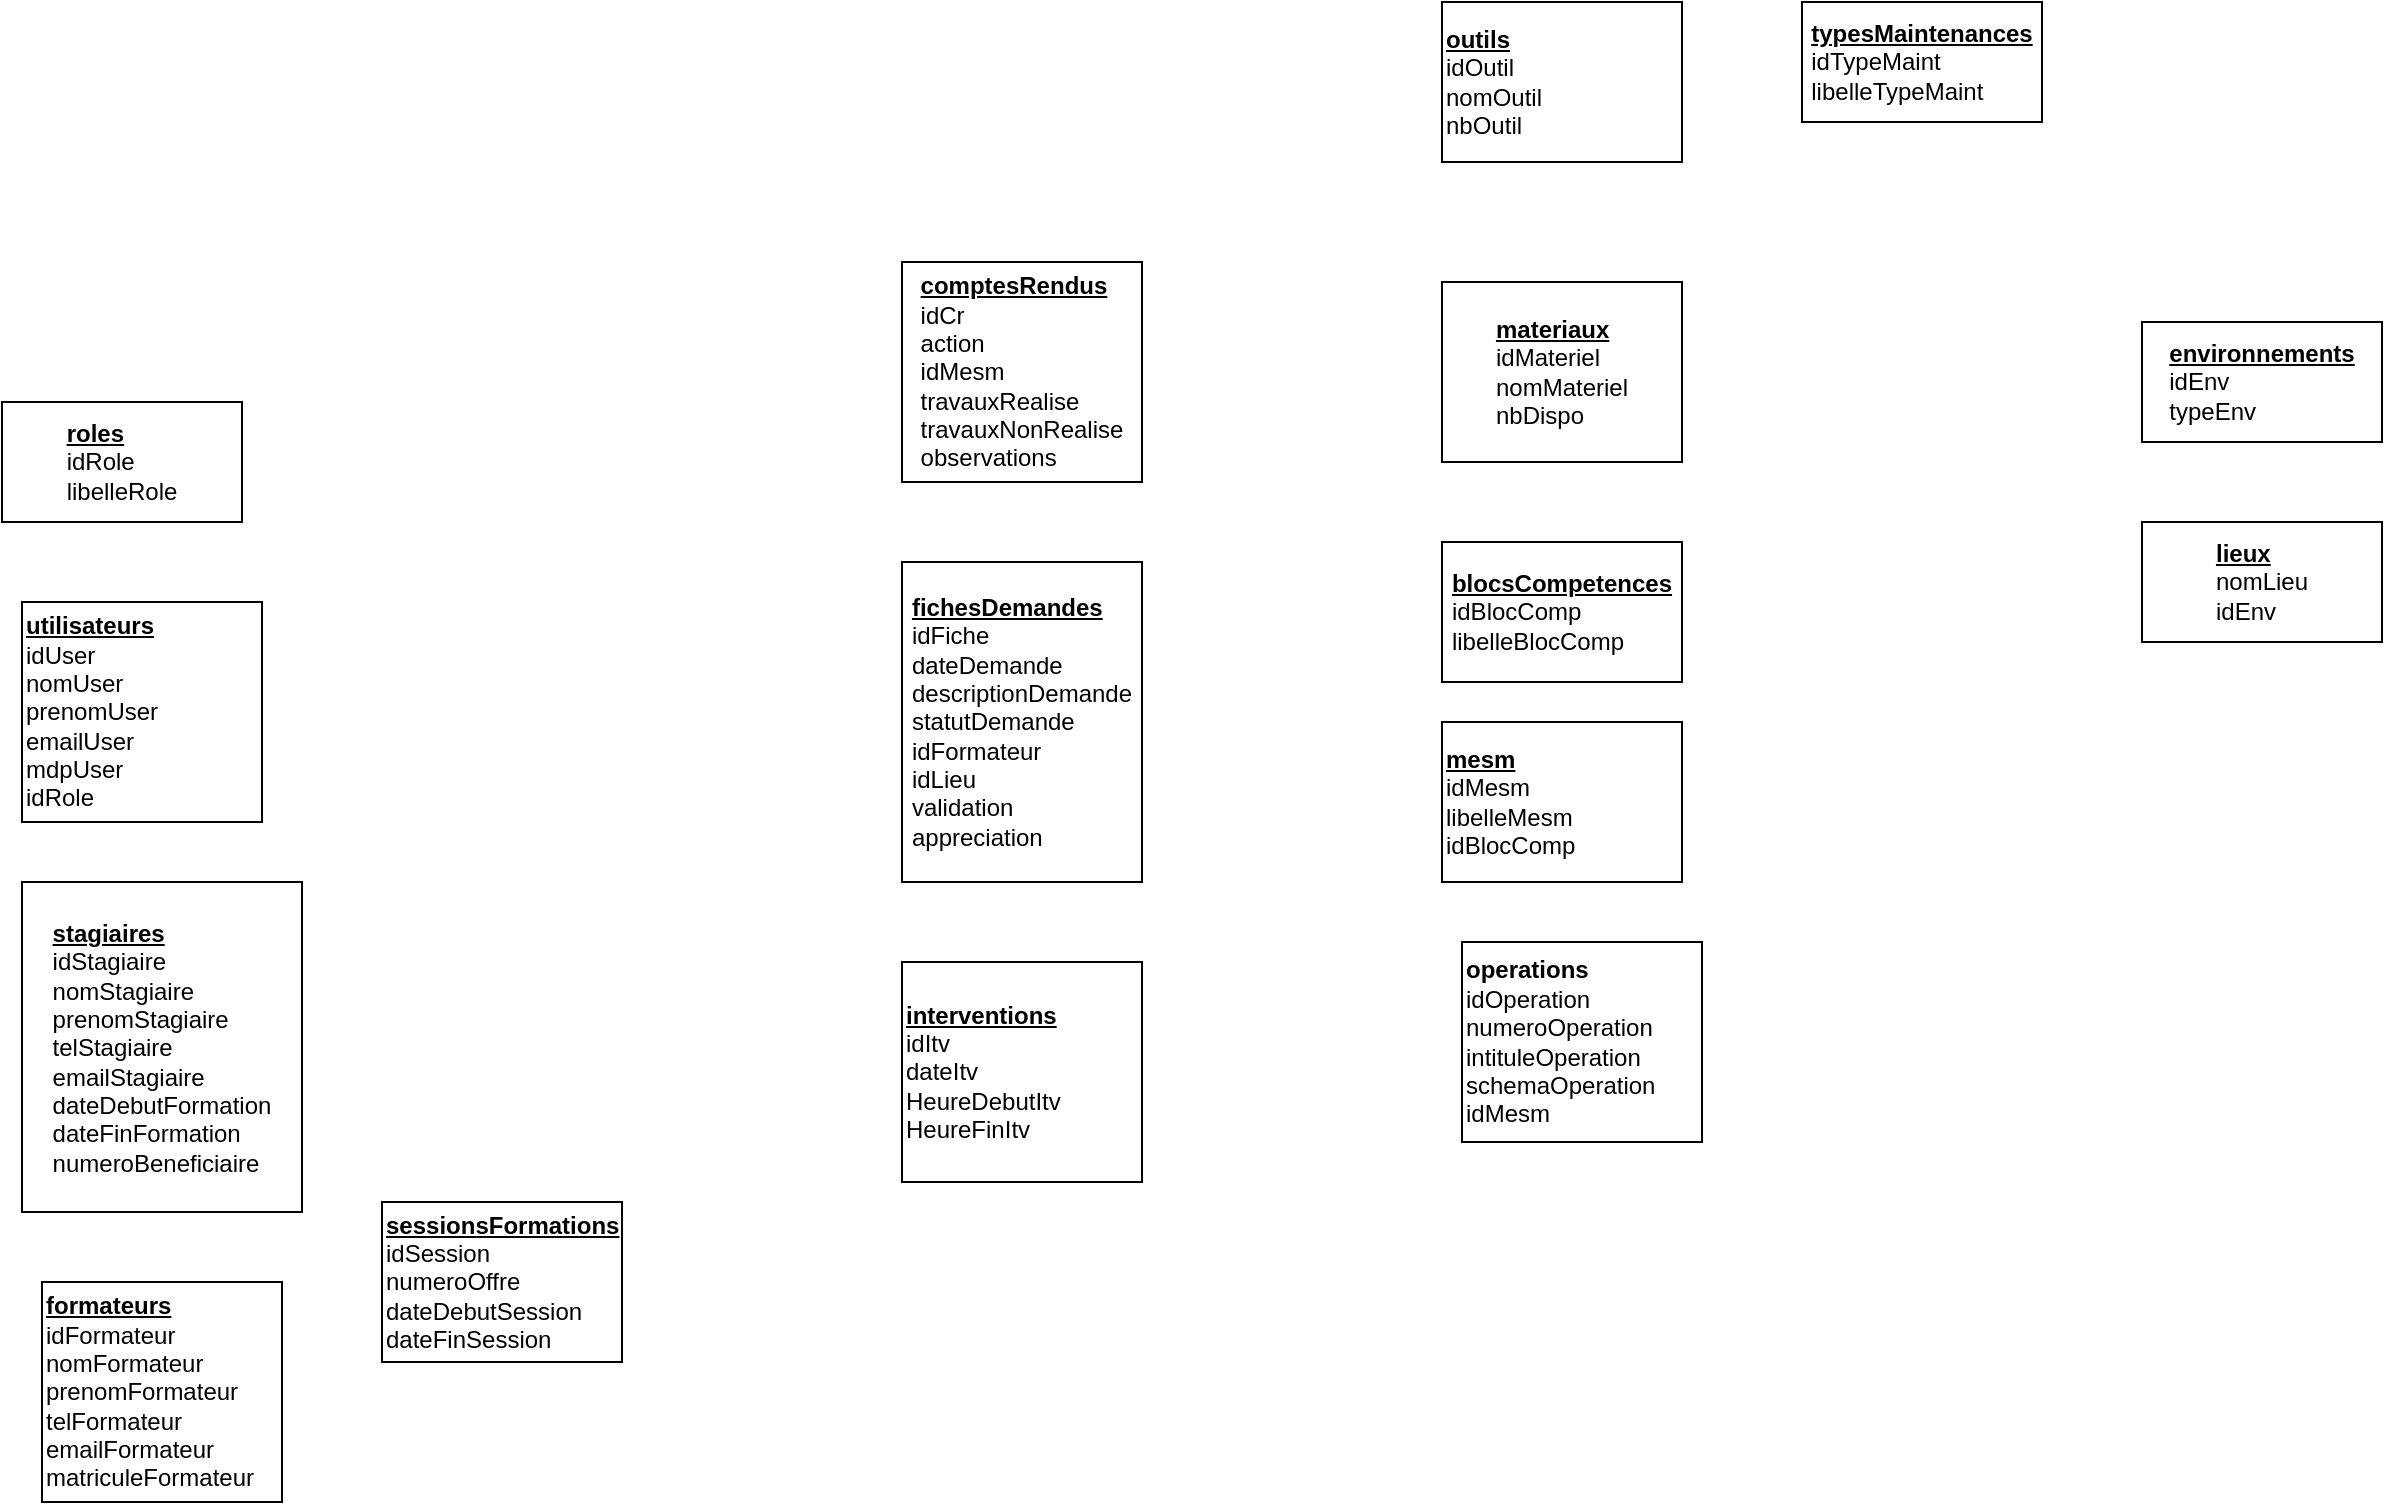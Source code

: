 <mxfile version="14.4.2" type="device"><diagram id="hHwq43vL9PZMoQt4OmEu" name="Page-1"><mxGraphModel dx="1422" dy="762" grid="1" gridSize="10" guides="1" tooltips="1" connect="1" arrows="1" fold="1" page="1" pageScale="1" pageWidth="2500" pageHeight="2500" math="0" shadow="0"><root><object label="" id="0"><mxCell/></object><mxCell id="1" parent="0"/><mxCell id="ef0BTDe5W_zRhkSxIzma-1" value="&lt;b&gt;&lt;u&gt;utilisateurs&lt;/u&gt;&lt;/b&gt;&lt;br&gt;idUser&lt;br&gt;nomUser&lt;br&gt;prenomUser&lt;br&gt;emailUser&lt;br&gt;mdpUser&lt;br&gt;idRole" style="rounded=0;whiteSpace=wrap;html=1;align=left;" vertex="1" parent="1"><mxGeometry x="60" y="500" width="120" height="110" as="geometry"/></mxCell><mxCell id="ef0BTDe5W_zRhkSxIzma-2" value="&lt;div style=&quot;text-align: left&quot;&gt;&lt;b&gt;&lt;u&gt;roles&lt;/u&gt;&lt;/b&gt;&lt;/div&gt;&lt;div style=&quot;text-align: left&quot;&gt;&lt;span&gt;idRole&lt;/span&gt;&lt;/div&gt;&lt;div style=&quot;text-align: left&quot;&gt;&lt;span&gt;libelleRole&lt;/span&gt;&lt;/div&gt;" style="rounded=0;whiteSpace=wrap;html=1;" vertex="1" parent="1"><mxGeometry x="50" y="400" width="120" height="60" as="geometry"/></mxCell><mxCell id="ef0BTDe5W_zRhkSxIzma-3" value="&lt;div style=&quot;text-align: left&quot;&gt;&lt;b&gt;&lt;u&gt;comptesRendus&lt;/u&gt;&lt;/b&gt;&lt;/div&gt;&lt;div style=&quot;text-align: left&quot;&gt;&lt;span&gt;idCr&lt;/span&gt;&lt;/div&gt;&lt;div style=&quot;text-align: left&quot;&gt;&lt;span&gt;action&lt;/span&gt;&lt;/div&gt;&lt;div style=&quot;text-align: left&quot;&gt;&lt;span&gt;idMesm&lt;/span&gt;&lt;/div&gt;&lt;div style=&quot;text-align: left&quot;&gt;&lt;span&gt;travauxRealise&lt;/span&gt;&lt;/div&gt;&lt;div style=&quot;text-align: left&quot;&gt;&lt;span&gt;travauxNonRealise&lt;/span&gt;&lt;/div&gt;&lt;div style=&quot;text-align: left&quot;&gt;&lt;span&gt;observations&lt;/span&gt;&lt;/div&gt;" style="rounded=0;whiteSpace=wrap;html=1;" vertex="1" parent="1"><mxGeometry x="500" y="330" width="120" height="110" as="geometry"/></mxCell><mxCell id="ef0BTDe5W_zRhkSxIzma-4" value="&lt;div style=&quot;text-align: left&quot;&gt;&lt;u style=&quot;font-weight: bold&quot;&gt;lieux&lt;/u&gt;&lt;/div&gt;&lt;div style=&quot;text-align: left&quot;&gt;&lt;span&gt;nomLieu&lt;/span&gt;&lt;/div&gt;&lt;div style=&quot;text-align: left&quot;&gt;&lt;span&gt;idEnv&lt;/span&gt;&lt;/div&gt;" style="rounded=0;whiteSpace=wrap;html=1;" vertex="1" parent="1"><mxGeometry x="1120" y="460" width="120" height="60" as="geometry"/></mxCell><mxCell id="ef0BTDe5W_zRhkSxIzma-5" value="&lt;u style=&quot;font-weight: bold&quot;&gt;outils&lt;/u&gt;&lt;br&gt;idOutil&lt;br&gt;nomOutil&lt;br&gt;nbOutil" style="rounded=0;whiteSpace=wrap;html=1;align=left;" vertex="1" parent="1"><mxGeometry x="770" y="200" width="120" height="80" as="geometry"/></mxCell><mxCell id="ef0BTDe5W_zRhkSxIzma-6" value="&lt;div style=&quot;text-align: left&quot;&gt;&lt;b&gt;&lt;u&gt;fichesDemandes&lt;/u&gt;&lt;/b&gt;&lt;/div&gt;&lt;div style=&quot;text-align: left&quot;&gt;&lt;span&gt;idFiche&lt;/span&gt;&lt;/div&gt;&lt;div style=&quot;text-align: left&quot;&gt;&lt;span&gt;dateDemande&lt;/span&gt;&lt;/div&gt;&lt;div style=&quot;text-align: left&quot;&gt;&lt;span&gt;descriptionDemande&lt;/span&gt;&lt;/div&gt;&lt;div style=&quot;text-align: left&quot;&gt;&lt;span&gt;statutDemande&lt;/span&gt;&lt;/div&gt;&lt;div style=&quot;text-align: left&quot;&gt;&lt;span&gt;idFormateur&lt;/span&gt;&lt;/div&gt;&lt;div style=&quot;text-align: left&quot;&gt;&lt;span&gt;idLieu&lt;/span&gt;&lt;/div&gt;&lt;div style=&quot;text-align: left&quot;&gt;&lt;span&gt;validation&lt;/span&gt;&lt;/div&gt;&lt;div style=&quot;text-align: left&quot;&gt;&lt;span&gt;appreciation&lt;/span&gt;&lt;/div&gt;" style="rounded=0;whiteSpace=wrap;html=1;" vertex="1" parent="1"><mxGeometry x="500" y="480" width="120" height="160" as="geometry"/></mxCell><mxCell id="ef0BTDe5W_zRhkSxIzma-7" value="&lt;div style=&quot;text-align: left&quot;&gt;&lt;u style=&quot;font-weight: bold&quot;&gt;environnements&lt;/u&gt;&lt;/div&gt;&lt;div style=&quot;text-align: left&quot;&gt;&lt;span&gt;idEnv&lt;/span&gt;&lt;/div&gt;&lt;div style=&quot;text-align: left&quot;&gt;&lt;span&gt;typeEnv&lt;/span&gt;&lt;/div&gt;" style="rounded=0;whiteSpace=wrap;html=1;" vertex="1" parent="1"><mxGeometry x="1120" y="360" width="120" height="60" as="geometry"/></mxCell><mxCell id="ef0BTDe5W_zRhkSxIzma-8" value="&lt;div style=&quot;text-align: left&quot;&gt;&lt;u style=&quot;font-weight: bold&quot;&gt;materiaux&lt;/u&gt;&lt;/div&gt;&lt;div style=&quot;text-align: left&quot;&gt;&lt;span&gt;idMateriel&lt;/span&gt;&lt;/div&gt;&lt;div style=&quot;text-align: left&quot;&gt;&lt;span&gt;nomMateriel&lt;/span&gt;&lt;/div&gt;&lt;div style=&quot;text-align: left&quot;&gt;&lt;span&gt;nbDispo&lt;/span&gt;&lt;/div&gt;" style="rounded=0;whiteSpace=wrap;html=1;" vertex="1" parent="1"><mxGeometry x="770" y="340" width="120" height="90" as="geometry"/></mxCell><mxCell id="ef0BTDe5W_zRhkSxIzma-9" value="&lt;div style=&quot;text-align: left&quot;&gt;&lt;b&gt;&lt;u&gt;blocsCompetences&lt;/u&gt;&lt;/b&gt;&lt;/div&gt;&lt;div style=&quot;text-align: left&quot;&gt;&lt;span&gt;idBlocComp&lt;/span&gt;&lt;/div&gt;&lt;div style=&quot;text-align: left&quot;&gt;&lt;span&gt;libelleBlocComp&lt;/span&gt;&lt;/div&gt;" style="rounded=0;whiteSpace=wrap;html=1;" vertex="1" parent="1"><mxGeometry x="770" y="470" width="120" height="70" as="geometry"/></mxCell><mxCell id="ef0BTDe5W_zRhkSxIzma-10" value="&lt;div style=&quot;text-align: left&quot;&gt;&lt;u style=&quot;font-weight: bold&quot;&gt;typesMaintenances&lt;/u&gt;&lt;/div&gt;&lt;div style=&quot;text-align: left&quot;&gt;&lt;span&gt;idTypeMaint&lt;/span&gt;&lt;/div&gt;&lt;div style=&quot;text-align: left&quot;&gt;&lt;span&gt;libelleTypeMaint&lt;/span&gt;&lt;/div&gt;" style="rounded=0;whiteSpace=wrap;html=1;" vertex="1" parent="1"><mxGeometry x="950" y="200" width="120" height="60" as="geometry"/></mxCell><mxCell id="ef0BTDe5W_zRhkSxIzma-11" value="&lt;b&gt;&lt;u&gt;mesm&lt;/u&gt;&lt;/b&gt;&lt;br&gt;idMesm&lt;br&gt;libelleMesm&lt;br&gt;idBlocComp" style="rounded=0;whiteSpace=wrap;html=1;align=left;" vertex="1" parent="1"><mxGeometry x="770" y="560" width="120" height="80" as="geometry"/></mxCell><mxCell id="ef0BTDe5W_zRhkSxIzma-12" value="&lt;b&gt;operations&lt;/b&gt;&lt;br&gt;idOperation&lt;br&gt;numeroOperation&lt;br&gt;intituleOperation&lt;br&gt;schemaOperation&lt;br&gt;idMesm" style="rounded=0;whiteSpace=wrap;html=1;align=left;" vertex="1" parent="1"><mxGeometry x="780" y="670" width="120" height="100" as="geometry"/></mxCell><mxCell id="ef0BTDe5W_zRhkSxIzma-14" value="&lt;b&gt;&lt;u&gt;formateurs&lt;/u&gt;&lt;/b&gt;&lt;br&gt;idFormateur&lt;br&gt;nomFormateur&lt;br&gt;prenomFormateur&lt;br&gt;telFormateur&lt;br&gt;emailFormateur&lt;br&gt;matriculeFormateur" style="rounded=0;whiteSpace=wrap;html=1;align=left;" vertex="1" parent="1"><mxGeometry x="70" y="840" width="120" height="110" as="geometry"/></mxCell><mxCell id="ef0BTDe5W_zRhkSxIzma-15" value="&lt;b&gt;&lt;u&gt;sessionsFormations&lt;/u&gt;&lt;/b&gt;&lt;br&gt;idSession&lt;br&gt;numeroOffre&lt;br&gt;dateDebutSession&lt;br&gt;dateFinSession" style="rounded=0;whiteSpace=wrap;html=1;align=left;" vertex="1" parent="1"><mxGeometry x="240" y="800" width="120" height="80" as="geometry"/></mxCell><mxCell id="ef0BTDe5W_zRhkSxIzma-16" value="&lt;div style=&quot;text-align: left&quot;&gt;&lt;u style=&quot;font-weight: bold&quot;&gt;stagiaires&lt;/u&gt;&lt;/div&gt;&lt;div style=&quot;text-align: left&quot;&gt;&lt;span&gt;idStagiaire&lt;/span&gt;&lt;/div&gt;&lt;div style=&quot;text-align: left&quot;&gt;&lt;span&gt;nomStagiaire&lt;/span&gt;&lt;/div&gt;&lt;div style=&quot;text-align: left&quot;&gt;&lt;span&gt;prenomStagiaire&lt;/span&gt;&lt;/div&gt;&lt;div style=&quot;text-align: left&quot;&gt;&lt;span&gt;telStagiaire&lt;/span&gt;&lt;/div&gt;&lt;div style=&quot;text-align: left&quot;&gt;&lt;span&gt;emailStagiaire&lt;/span&gt;&lt;/div&gt;&lt;div style=&quot;text-align: left&quot;&gt;&lt;span&gt;dateDebutFormation&lt;/span&gt;&lt;/div&gt;&lt;div style=&quot;text-align: left&quot;&gt;&lt;span&gt;dateFinFormation&lt;/span&gt;&lt;/div&gt;&lt;div style=&quot;text-align: left&quot;&gt;&lt;span&gt;numeroBeneficiaire&lt;/span&gt;&lt;/div&gt;" style="rounded=0;whiteSpace=wrap;html=1;" vertex="1" parent="1"><mxGeometry x="60" y="640" width="140" height="165" as="geometry"/></mxCell><mxCell id="ef0BTDe5W_zRhkSxIzma-17" value="&lt;b&gt;&lt;u&gt;interventions&lt;/u&gt;&lt;/b&gt;&lt;br&gt;idItv&lt;br&gt;dateItv&lt;br&gt;HeureDebutItv&lt;br&gt;HeureFinItv" style="rounded=0;whiteSpace=wrap;html=1;align=left;" vertex="1" parent="1"><mxGeometry x="500" y="680" width="120" height="110" as="geometry"/></mxCell></root></mxGraphModel></diagram></mxfile>